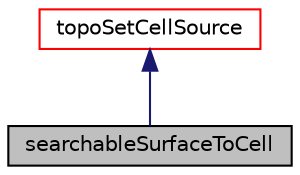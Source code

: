 digraph "searchableSurfaceToCell"
{
  bgcolor="transparent";
  edge [fontname="Helvetica",fontsize="10",labelfontname="Helvetica",labelfontsize="10"];
  node [fontname="Helvetica",fontsize="10",shape=record];
  Node1 [label="searchableSurfaceToCell",height=0.2,width=0.4,color="black", fillcolor="grey75", style="filled" fontcolor="black"];
  Node2 -> Node1 [dir="back",color="midnightblue",fontsize="10",style="solid",fontname="Helvetica"];
  Node2 [label="topoSetCellSource",height=0.2,width=0.4,color="red",URL="$classFoam_1_1topoSetCellSource.html",tooltip="Base class of a topoSet source for selecting cells. "];
}
